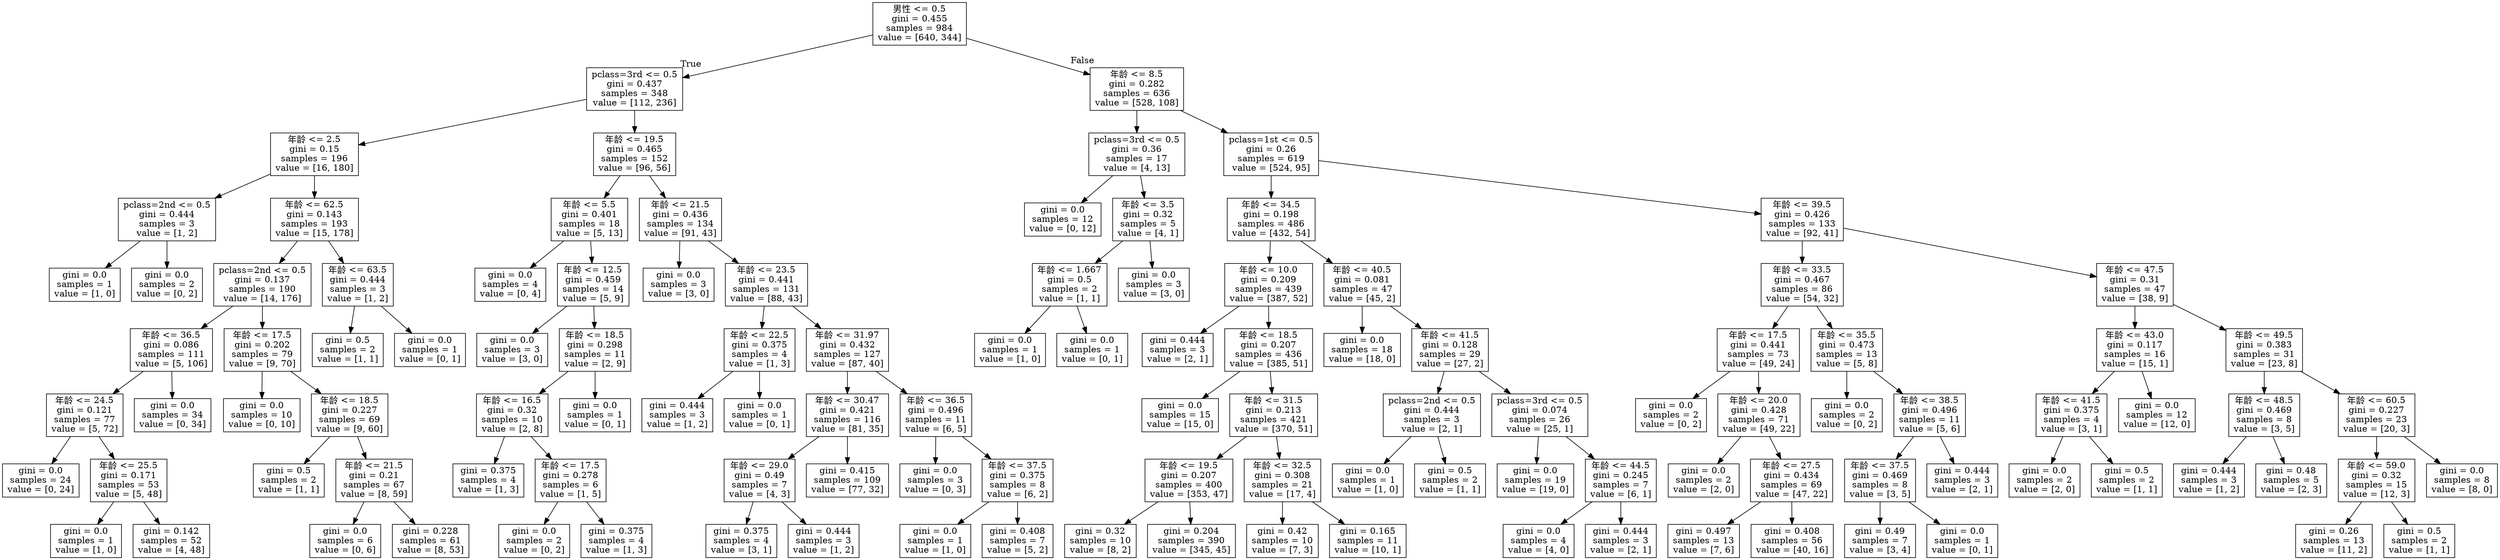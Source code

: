 digraph Tree {
node [shape=box] ;
0 [label="男性 <= 0.5\ngini = 0.455\nsamples = 984\nvalue = [640, 344]"] ;
1 [label="pclass=3rd <= 0.5\ngini = 0.437\nsamples = 348\nvalue = [112, 236]"] ;
0 -> 1 [labeldistance=2.5, labelangle=45, headlabel="True"] ;
2 [label="年龄 <= 2.5\ngini = 0.15\nsamples = 196\nvalue = [16, 180]"] ;
1 -> 2 ;
3 [label="pclass=2nd <= 0.5\ngini = 0.444\nsamples = 3\nvalue = [1, 2]"] ;
2 -> 3 ;
4 [label="gini = 0.0\nsamples = 1\nvalue = [1, 0]"] ;
3 -> 4 ;
5 [label="gini = 0.0\nsamples = 2\nvalue = [0, 2]"] ;
3 -> 5 ;
6 [label="年龄 <= 62.5\ngini = 0.143\nsamples = 193\nvalue = [15, 178]"] ;
2 -> 6 ;
7 [label="pclass=2nd <= 0.5\ngini = 0.137\nsamples = 190\nvalue = [14, 176]"] ;
6 -> 7 ;
8 [label="年龄 <= 36.5\ngini = 0.086\nsamples = 111\nvalue = [5, 106]"] ;
7 -> 8 ;
9 [label="年龄 <= 24.5\ngini = 0.121\nsamples = 77\nvalue = [5, 72]"] ;
8 -> 9 ;
10 [label="gini = 0.0\nsamples = 24\nvalue = [0, 24]"] ;
9 -> 10 ;
11 [label="年龄 <= 25.5\ngini = 0.171\nsamples = 53\nvalue = [5, 48]"] ;
9 -> 11 ;
12 [label="gini = 0.0\nsamples = 1\nvalue = [1, 0]"] ;
11 -> 12 ;
13 [label="gini = 0.142\nsamples = 52\nvalue = [4, 48]"] ;
11 -> 13 ;
14 [label="gini = 0.0\nsamples = 34\nvalue = [0, 34]"] ;
8 -> 14 ;
15 [label="年龄 <= 17.5\ngini = 0.202\nsamples = 79\nvalue = [9, 70]"] ;
7 -> 15 ;
16 [label="gini = 0.0\nsamples = 10\nvalue = [0, 10]"] ;
15 -> 16 ;
17 [label="年龄 <= 18.5\ngini = 0.227\nsamples = 69\nvalue = [9, 60]"] ;
15 -> 17 ;
18 [label="gini = 0.5\nsamples = 2\nvalue = [1, 1]"] ;
17 -> 18 ;
19 [label="年龄 <= 21.5\ngini = 0.21\nsamples = 67\nvalue = [8, 59]"] ;
17 -> 19 ;
20 [label="gini = 0.0\nsamples = 6\nvalue = [0, 6]"] ;
19 -> 20 ;
21 [label="gini = 0.228\nsamples = 61\nvalue = [8, 53]"] ;
19 -> 21 ;
22 [label="年龄 <= 63.5\ngini = 0.444\nsamples = 3\nvalue = [1, 2]"] ;
6 -> 22 ;
23 [label="gini = 0.5\nsamples = 2\nvalue = [1, 1]"] ;
22 -> 23 ;
24 [label="gini = 0.0\nsamples = 1\nvalue = [0, 1]"] ;
22 -> 24 ;
25 [label="年龄 <= 19.5\ngini = 0.465\nsamples = 152\nvalue = [96, 56]"] ;
1 -> 25 ;
26 [label="年龄 <= 5.5\ngini = 0.401\nsamples = 18\nvalue = [5, 13]"] ;
25 -> 26 ;
27 [label="gini = 0.0\nsamples = 4\nvalue = [0, 4]"] ;
26 -> 27 ;
28 [label="年龄 <= 12.5\ngini = 0.459\nsamples = 14\nvalue = [5, 9]"] ;
26 -> 28 ;
29 [label="gini = 0.0\nsamples = 3\nvalue = [3, 0]"] ;
28 -> 29 ;
30 [label="年龄 <= 18.5\ngini = 0.298\nsamples = 11\nvalue = [2, 9]"] ;
28 -> 30 ;
31 [label="年龄 <= 16.5\ngini = 0.32\nsamples = 10\nvalue = [2, 8]"] ;
30 -> 31 ;
32 [label="gini = 0.375\nsamples = 4\nvalue = [1, 3]"] ;
31 -> 32 ;
33 [label="年龄 <= 17.5\ngini = 0.278\nsamples = 6\nvalue = [1, 5]"] ;
31 -> 33 ;
34 [label="gini = 0.0\nsamples = 2\nvalue = [0, 2]"] ;
33 -> 34 ;
35 [label="gini = 0.375\nsamples = 4\nvalue = [1, 3]"] ;
33 -> 35 ;
36 [label="gini = 0.0\nsamples = 1\nvalue = [0, 1]"] ;
30 -> 36 ;
37 [label="年龄 <= 21.5\ngini = 0.436\nsamples = 134\nvalue = [91, 43]"] ;
25 -> 37 ;
38 [label="gini = 0.0\nsamples = 3\nvalue = [3, 0]"] ;
37 -> 38 ;
39 [label="年龄 <= 23.5\ngini = 0.441\nsamples = 131\nvalue = [88, 43]"] ;
37 -> 39 ;
40 [label="年龄 <= 22.5\ngini = 0.375\nsamples = 4\nvalue = [1, 3]"] ;
39 -> 40 ;
41 [label="gini = 0.444\nsamples = 3\nvalue = [1, 2]"] ;
40 -> 41 ;
42 [label="gini = 0.0\nsamples = 1\nvalue = [0, 1]"] ;
40 -> 42 ;
43 [label="年龄 <= 31.97\ngini = 0.432\nsamples = 127\nvalue = [87, 40]"] ;
39 -> 43 ;
44 [label="年龄 <= 30.47\ngini = 0.421\nsamples = 116\nvalue = [81, 35]"] ;
43 -> 44 ;
45 [label="年龄 <= 29.0\ngini = 0.49\nsamples = 7\nvalue = [4, 3]"] ;
44 -> 45 ;
46 [label="gini = 0.375\nsamples = 4\nvalue = [3, 1]"] ;
45 -> 46 ;
47 [label="gini = 0.444\nsamples = 3\nvalue = [1, 2]"] ;
45 -> 47 ;
48 [label="gini = 0.415\nsamples = 109\nvalue = [77, 32]"] ;
44 -> 48 ;
49 [label="年龄 <= 36.5\ngini = 0.496\nsamples = 11\nvalue = [6, 5]"] ;
43 -> 49 ;
50 [label="gini = 0.0\nsamples = 3\nvalue = [0, 3]"] ;
49 -> 50 ;
51 [label="年龄 <= 37.5\ngini = 0.375\nsamples = 8\nvalue = [6, 2]"] ;
49 -> 51 ;
52 [label="gini = 0.0\nsamples = 1\nvalue = [1, 0]"] ;
51 -> 52 ;
53 [label="gini = 0.408\nsamples = 7\nvalue = [5, 2]"] ;
51 -> 53 ;
54 [label="年龄 <= 8.5\ngini = 0.282\nsamples = 636\nvalue = [528, 108]"] ;
0 -> 54 [labeldistance=2.5, labelangle=-45, headlabel="False"] ;
55 [label="pclass=3rd <= 0.5\ngini = 0.36\nsamples = 17\nvalue = [4, 13]"] ;
54 -> 55 ;
56 [label="gini = 0.0\nsamples = 12\nvalue = [0, 12]"] ;
55 -> 56 ;
57 [label="年龄 <= 3.5\ngini = 0.32\nsamples = 5\nvalue = [4, 1]"] ;
55 -> 57 ;
58 [label="年龄 <= 1.667\ngini = 0.5\nsamples = 2\nvalue = [1, 1]"] ;
57 -> 58 ;
59 [label="gini = 0.0\nsamples = 1\nvalue = [1, 0]"] ;
58 -> 59 ;
60 [label="gini = 0.0\nsamples = 1\nvalue = [0, 1]"] ;
58 -> 60 ;
61 [label="gini = 0.0\nsamples = 3\nvalue = [3, 0]"] ;
57 -> 61 ;
62 [label="pclass=1st <= 0.5\ngini = 0.26\nsamples = 619\nvalue = [524, 95]"] ;
54 -> 62 ;
63 [label="年龄 <= 34.5\ngini = 0.198\nsamples = 486\nvalue = [432, 54]"] ;
62 -> 63 ;
64 [label="年龄 <= 10.0\ngini = 0.209\nsamples = 439\nvalue = [387, 52]"] ;
63 -> 64 ;
65 [label="gini = 0.444\nsamples = 3\nvalue = [2, 1]"] ;
64 -> 65 ;
66 [label="年龄 <= 18.5\ngini = 0.207\nsamples = 436\nvalue = [385, 51]"] ;
64 -> 66 ;
67 [label="gini = 0.0\nsamples = 15\nvalue = [15, 0]"] ;
66 -> 67 ;
68 [label="年龄 <= 31.5\ngini = 0.213\nsamples = 421\nvalue = [370, 51]"] ;
66 -> 68 ;
69 [label="年龄 <= 19.5\ngini = 0.207\nsamples = 400\nvalue = [353, 47]"] ;
68 -> 69 ;
70 [label="gini = 0.32\nsamples = 10\nvalue = [8, 2]"] ;
69 -> 70 ;
71 [label="gini = 0.204\nsamples = 390\nvalue = [345, 45]"] ;
69 -> 71 ;
72 [label="年龄 <= 32.5\ngini = 0.308\nsamples = 21\nvalue = [17, 4]"] ;
68 -> 72 ;
73 [label="gini = 0.42\nsamples = 10\nvalue = [7, 3]"] ;
72 -> 73 ;
74 [label="gini = 0.165\nsamples = 11\nvalue = [10, 1]"] ;
72 -> 74 ;
75 [label="年龄 <= 40.5\ngini = 0.081\nsamples = 47\nvalue = [45, 2]"] ;
63 -> 75 ;
76 [label="gini = 0.0\nsamples = 18\nvalue = [18, 0]"] ;
75 -> 76 ;
77 [label="年龄 <= 41.5\ngini = 0.128\nsamples = 29\nvalue = [27, 2]"] ;
75 -> 77 ;
78 [label="pclass=2nd <= 0.5\ngini = 0.444\nsamples = 3\nvalue = [2, 1]"] ;
77 -> 78 ;
79 [label="gini = 0.0\nsamples = 1\nvalue = [1, 0]"] ;
78 -> 79 ;
80 [label="gini = 0.5\nsamples = 2\nvalue = [1, 1]"] ;
78 -> 80 ;
81 [label="pclass=3rd <= 0.5\ngini = 0.074\nsamples = 26\nvalue = [25, 1]"] ;
77 -> 81 ;
82 [label="gini = 0.0\nsamples = 19\nvalue = [19, 0]"] ;
81 -> 82 ;
83 [label="年龄 <= 44.5\ngini = 0.245\nsamples = 7\nvalue = [6, 1]"] ;
81 -> 83 ;
84 [label="gini = 0.0\nsamples = 4\nvalue = [4, 0]"] ;
83 -> 84 ;
85 [label="gini = 0.444\nsamples = 3\nvalue = [2, 1]"] ;
83 -> 85 ;
86 [label="年龄 <= 39.5\ngini = 0.426\nsamples = 133\nvalue = [92, 41]"] ;
62 -> 86 ;
87 [label="年龄 <= 33.5\ngini = 0.467\nsamples = 86\nvalue = [54, 32]"] ;
86 -> 87 ;
88 [label="年龄 <= 17.5\ngini = 0.441\nsamples = 73\nvalue = [49, 24]"] ;
87 -> 88 ;
89 [label="gini = 0.0\nsamples = 2\nvalue = [0, 2]"] ;
88 -> 89 ;
90 [label="年龄 <= 20.0\ngini = 0.428\nsamples = 71\nvalue = [49, 22]"] ;
88 -> 90 ;
91 [label="gini = 0.0\nsamples = 2\nvalue = [2, 0]"] ;
90 -> 91 ;
92 [label="年龄 <= 27.5\ngini = 0.434\nsamples = 69\nvalue = [47, 22]"] ;
90 -> 92 ;
93 [label="gini = 0.497\nsamples = 13\nvalue = [7, 6]"] ;
92 -> 93 ;
94 [label="gini = 0.408\nsamples = 56\nvalue = [40, 16]"] ;
92 -> 94 ;
95 [label="年龄 <= 35.5\ngini = 0.473\nsamples = 13\nvalue = [5, 8]"] ;
87 -> 95 ;
96 [label="gini = 0.0\nsamples = 2\nvalue = [0, 2]"] ;
95 -> 96 ;
97 [label="年龄 <= 38.5\ngini = 0.496\nsamples = 11\nvalue = [5, 6]"] ;
95 -> 97 ;
98 [label="年龄 <= 37.5\ngini = 0.469\nsamples = 8\nvalue = [3, 5]"] ;
97 -> 98 ;
99 [label="gini = 0.49\nsamples = 7\nvalue = [3, 4]"] ;
98 -> 99 ;
100 [label="gini = 0.0\nsamples = 1\nvalue = [0, 1]"] ;
98 -> 100 ;
101 [label="gini = 0.444\nsamples = 3\nvalue = [2, 1]"] ;
97 -> 101 ;
102 [label="年龄 <= 47.5\ngini = 0.31\nsamples = 47\nvalue = [38, 9]"] ;
86 -> 102 ;
103 [label="年龄 <= 43.0\ngini = 0.117\nsamples = 16\nvalue = [15, 1]"] ;
102 -> 103 ;
104 [label="年龄 <= 41.5\ngini = 0.375\nsamples = 4\nvalue = [3, 1]"] ;
103 -> 104 ;
105 [label="gini = 0.0\nsamples = 2\nvalue = [2, 0]"] ;
104 -> 105 ;
106 [label="gini = 0.5\nsamples = 2\nvalue = [1, 1]"] ;
104 -> 106 ;
107 [label="gini = 0.0\nsamples = 12\nvalue = [12, 0]"] ;
103 -> 107 ;
108 [label="年龄 <= 49.5\ngini = 0.383\nsamples = 31\nvalue = [23, 8]"] ;
102 -> 108 ;
109 [label="年龄 <= 48.5\ngini = 0.469\nsamples = 8\nvalue = [3, 5]"] ;
108 -> 109 ;
110 [label="gini = 0.444\nsamples = 3\nvalue = [1, 2]"] ;
109 -> 110 ;
111 [label="gini = 0.48\nsamples = 5\nvalue = [2, 3]"] ;
109 -> 111 ;
112 [label="年龄 <= 60.5\ngini = 0.227\nsamples = 23\nvalue = [20, 3]"] ;
108 -> 112 ;
113 [label="年龄 <= 59.0\ngini = 0.32\nsamples = 15\nvalue = [12, 3]"] ;
112 -> 113 ;
114 [label="gini = 0.26\nsamples = 13\nvalue = [11, 2]"] ;
113 -> 114 ;
115 [label="gini = 0.5\nsamples = 2\nvalue = [1, 1]"] ;
113 -> 115 ;
116 [label="gini = 0.0\nsamples = 8\nvalue = [8, 0]"] ;
112 -> 116 ;
}